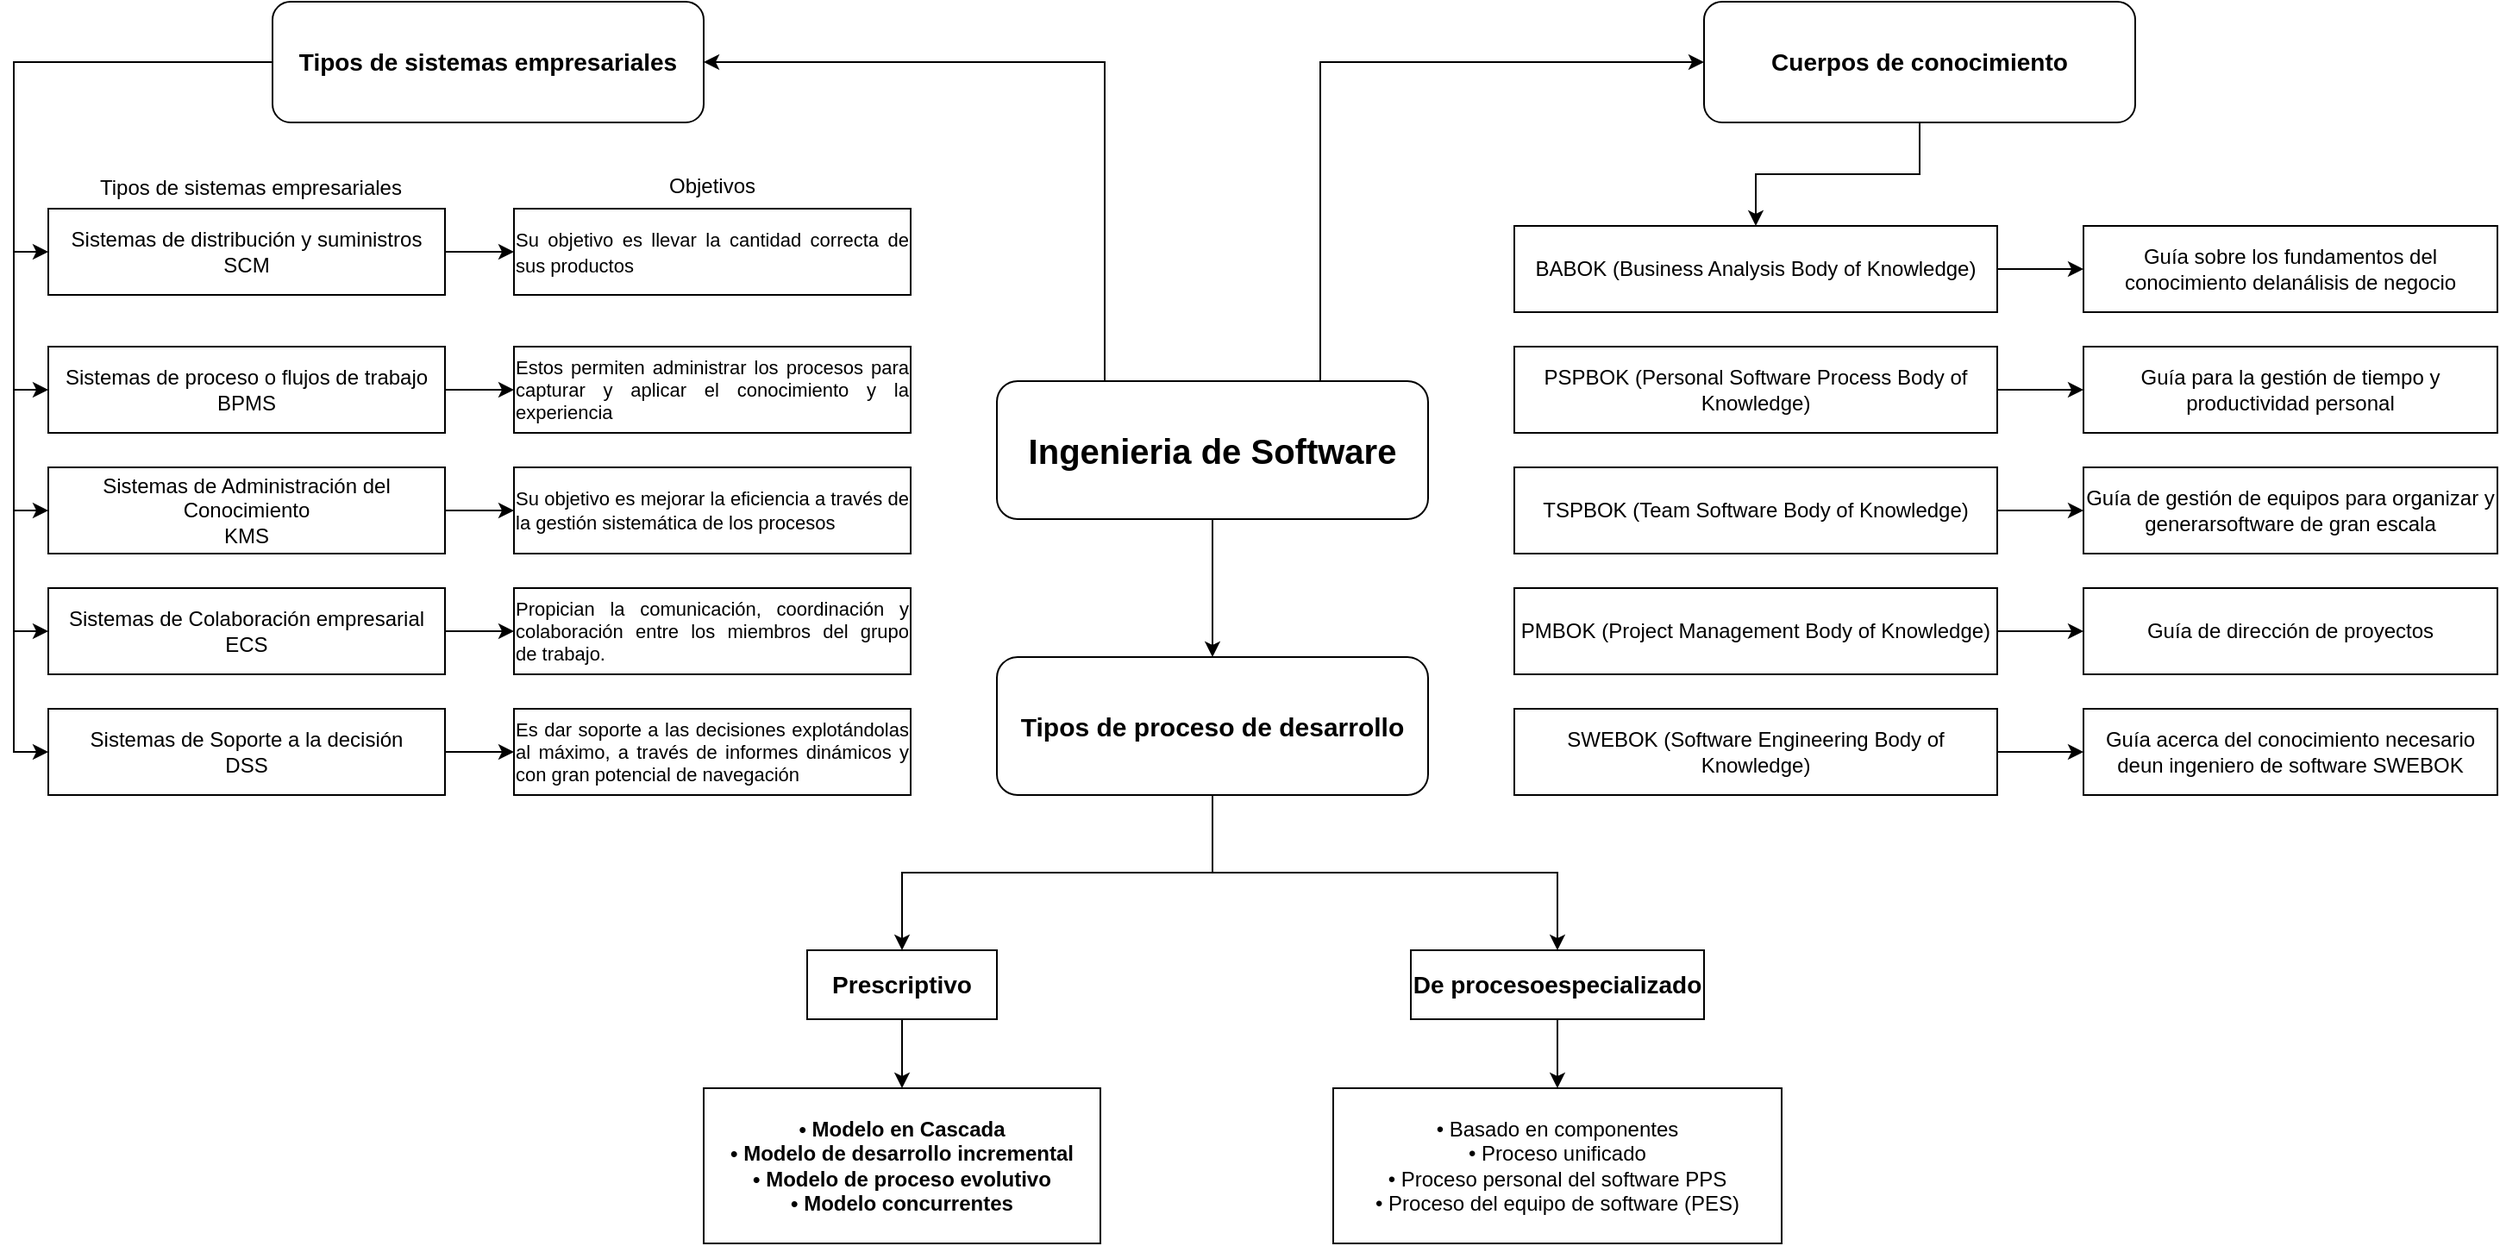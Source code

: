 <mxfile version="13.1.3">
    <diagram id="6hGFLwfOUW9BJ-s0fimq" name="Page-1">
        <mxGraphModel dx="1667" dy="490" grid="1" gridSize="10" guides="1" tooltips="1" connect="1" arrows="1" fold="1" page="1" pageScale="1" pageWidth="827" pageHeight="1169" math="0" shadow="0">
            <root>
                <mxCell id="0"/>
                <mxCell id="1" parent="0"/>
                <mxCell id="31" style="edgeStyle=orthogonalEdgeStyle;rounded=0;orthogonalLoop=1;jettySize=auto;html=1;exitX=0.25;exitY=0;exitDx=0;exitDy=0;entryX=1;entryY=0.5;entryDx=0;entryDy=0;" edge="1" parent="1" source="3" target="4">
                    <mxGeometry relative="1" as="geometry"/>
                </mxCell>
                <mxCell id="38" style="edgeStyle=orthogonalEdgeStyle;rounded=0;orthogonalLoop=1;jettySize=auto;html=1;exitX=0.75;exitY=0;exitDx=0;exitDy=0;entryX=0;entryY=0.5;entryDx=0;entryDy=0;" edge="1" parent="1" source="3" target="37">
                    <mxGeometry relative="1" as="geometry"/>
                </mxCell>
                <mxCell id="58" value="" style="edgeStyle=orthogonalEdgeStyle;rounded=0;orthogonalLoop=1;jettySize=auto;html=1;" edge="1" parent="1" source="3" target="57">
                    <mxGeometry relative="1" as="geometry"/>
                </mxCell>
                <mxCell id="3" value="&lt;b&gt;&lt;font style=&quot;font-size: 20px&quot;&gt;Ingenieria de Software&lt;/font&gt;&lt;/b&gt;" style="rounded=1;whiteSpace=wrap;html=1;" vertex="1" parent="1">
                    <mxGeometry x="320" y="250" width="250" height="80" as="geometry"/>
                </mxCell>
                <mxCell id="63" style="edgeStyle=orthogonalEdgeStyle;rounded=0;orthogonalLoop=1;jettySize=auto;html=1;exitX=0.5;exitY=1;exitDx=0;exitDy=0;entryX=0.5;entryY=0;entryDx=0;entryDy=0;" edge="1" parent="1" source="57" target="61">
                    <mxGeometry relative="1" as="geometry"/>
                </mxCell>
                <mxCell id="64" style="edgeStyle=orthogonalEdgeStyle;rounded=0;orthogonalLoop=1;jettySize=auto;html=1;exitX=0.5;exitY=1;exitDx=0;exitDy=0;entryX=0.5;entryY=0;entryDx=0;entryDy=0;" edge="1" parent="1" source="57" target="62">
                    <mxGeometry relative="1" as="geometry"/>
                </mxCell>
                <mxCell id="57" value="&lt;span style=&quot;font-size: 15px&quot;&gt;&lt;b&gt;Tipos de proceso de desarrollo&lt;/b&gt;&lt;/span&gt;" style="rounded=1;whiteSpace=wrap;html=1;" vertex="1" parent="1">
                    <mxGeometry x="320" y="410" width="250" height="80" as="geometry"/>
                </mxCell>
                <mxCell id="11" style="edgeStyle=orthogonalEdgeStyle;rounded=0;orthogonalLoop=1;jettySize=auto;html=1;exitX=0;exitY=0.5;exitDx=0;exitDy=0;entryX=0;entryY=0.5;entryDx=0;entryDy=0;" edge="1" parent="1" source="4" target="6">
                    <mxGeometry relative="1" as="geometry"/>
                </mxCell>
                <mxCell id="12" style="edgeStyle=orthogonalEdgeStyle;rounded=0;orthogonalLoop=1;jettySize=auto;html=1;exitX=0;exitY=0.5;exitDx=0;exitDy=0;entryX=0;entryY=0.5;entryDx=0;entryDy=0;" edge="1" parent="1" source="4" target="7">
                    <mxGeometry relative="1" as="geometry"/>
                </mxCell>
                <mxCell id="13" style="edgeStyle=orthogonalEdgeStyle;rounded=0;orthogonalLoop=1;jettySize=auto;html=1;exitX=0;exitY=0.5;exitDx=0;exitDy=0;entryX=0;entryY=0.5;entryDx=0;entryDy=0;" edge="1" parent="1" source="4" target="8">
                    <mxGeometry relative="1" as="geometry"/>
                </mxCell>
                <mxCell id="14" style="edgeStyle=orthogonalEdgeStyle;rounded=0;orthogonalLoop=1;jettySize=auto;html=1;exitX=0;exitY=0.5;exitDx=0;exitDy=0;entryX=0;entryY=0.5;entryDx=0;entryDy=0;" edge="1" parent="1" source="4" target="9">
                    <mxGeometry relative="1" as="geometry"/>
                </mxCell>
                <mxCell id="15" style="edgeStyle=orthogonalEdgeStyle;rounded=0;orthogonalLoop=1;jettySize=auto;html=1;exitX=0;exitY=0.5;exitDx=0;exitDy=0;entryX=0;entryY=0.5;entryDx=0;entryDy=0;" edge="1" parent="1" source="4" target="10">
                    <mxGeometry relative="1" as="geometry"/>
                </mxCell>
                <mxCell id="4" value="&lt;b&gt;&lt;font style=&quot;font-size: 14px&quot;&gt;Tipos de sistemas empresariales&lt;/font&gt;&lt;/b&gt;" style="rounded=1;whiteSpace=wrap;html=1;" vertex="1" parent="1">
                    <mxGeometry x="-100" y="30" width="250" height="70" as="geometry"/>
                </mxCell>
                <mxCell id="20" value="" style="edgeStyle=orthogonalEdgeStyle;rounded=0;orthogonalLoop=1;jettySize=auto;html=1;" edge="1" parent="1" source="6" target="19">
                    <mxGeometry relative="1" as="geometry"/>
                </mxCell>
                <mxCell id="6" value="&lt;div&gt;Sistemas de distribución y suministros&lt;/div&gt;&lt;div&gt;SCM&lt;/div&gt;" style="rounded=0;whiteSpace=wrap;html=1;" vertex="1" parent="1">
                    <mxGeometry x="-230" y="150" width="230" height="50" as="geometry"/>
                </mxCell>
                <mxCell id="19" value="&lt;div style=&quot;text-align: justify&quot;&gt;&lt;span&gt;&lt;font style=&quot;font-size: 11px&quot;&gt;Su objetivo es llevar la cantidad correcta de sus productos&lt;/font&gt;&lt;/span&gt;&lt;/div&gt;" style="rounded=0;whiteSpace=wrap;html=1;" vertex="1" parent="1">
                    <mxGeometry x="40" y="150" width="230" height="50" as="geometry"/>
                </mxCell>
                <mxCell id="22" value="" style="edgeStyle=orthogonalEdgeStyle;rounded=0;orthogonalLoop=1;jettySize=auto;html=1;" edge="1" parent="1" source="7" target="21">
                    <mxGeometry relative="1" as="geometry"/>
                </mxCell>
                <mxCell id="7" value="&lt;div&gt;Sistemas de proceso o flujos de trabajo&lt;/div&gt;&lt;div&gt;BPMS&lt;/div&gt;" style="rounded=0;whiteSpace=wrap;html=1;" vertex="1" parent="1">
                    <mxGeometry x="-230" y="230" width="230" height="50" as="geometry"/>
                </mxCell>
                <mxCell id="21" value="&lt;div style=&quot;text-align: justify ; font-size: 11px&quot;&gt;Estos permiten administrar los procesos para capturar y aplicar el&amp;nbsp;&lt;span&gt;conocimiento y la experiencia&lt;/span&gt;&lt;/div&gt;" style="rounded=0;whiteSpace=wrap;html=1;" vertex="1" parent="1">
                    <mxGeometry x="40" y="230" width="230" height="50" as="geometry"/>
                </mxCell>
                <mxCell id="24" value="" style="edgeStyle=orthogonalEdgeStyle;rounded=0;orthogonalLoop=1;jettySize=auto;html=1;" edge="1" parent="1" source="8" target="23">
                    <mxGeometry relative="1" as="geometry"/>
                </mxCell>
                <mxCell id="8" value="&lt;div&gt;Sistemas de Administración del Conocimiento&lt;/div&gt;&lt;div&gt;KMS&lt;/div&gt;" style="rounded=0;whiteSpace=wrap;html=1;" vertex="1" parent="1">
                    <mxGeometry x="-230" y="300" width="230" height="50" as="geometry"/>
                </mxCell>
                <mxCell id="23" value="&lt;div style=&quot;text-align: justify ; font-size: 11px&quot;&gt;Su objetivo es mejorar la eficiencia a través de la gestión&amp;nbsp;&lt;span&gt;sistemática de los procesos&lt;/span&gt;&lt;/div&gt;" style="rounded=0;whiteSpace=wrap;html=1;" vertex="1" parent="1">
                    <mxGeometry x="40" y="300" width="230" height="50" as="geometry"/>
                </mxCell>
                <mxCell id="26" value="" style="edgeStyle=orthogonalEdgeStyle;rounded=0;orthogonalLoop=1;jettySize=auto;html=1;" edge="1" parent="1" source="9" target="25">
                    <mxGeometry relative="1" as="geometry"/>
                </mxCell>
                <mxCell id="9" value="&lt;div&gt;&lt;div&gt;Sistemas de Colaboración empresarial&lt;/div&gt;&lt;div&gt;ECS&lt;/div&gt;&lt;/div&gt;" style="rounded=0;whiteSpace=wrap;html=1;" vertex="1" parent="1">
                    <mxGeometry x="-230" y="370" width="230" height="50" as="geometry"/>
                </mxCell>
                <mxCell id="25" value="&lt;div style=&quot;text-align: justify ; font-size: 11px&quot;&gt;Propician la comunicación,&amp;nbsp;&lt;span&gt;coordinación y colaboración entre los miembros del grupo de&amp;nbsp;&lt;/span&gt;&lt;span&gt;trabajo.&lt;/span&gt;&lt;/div&gt;" style="rounded=0;whiteSpace=wrap;html=1;" vertex="1" parent="1">
                    <mxGeometry x="40" y="370" width="230" height="50" as="geometry"/>
                </mxCell>
                <mxCell id="28" value="" style="edgeStyle=orthogonalEdgeStyle;rounded=0;orthogonalLoop=1;jettySize=auto;html=1;" edge="1" parent="1" source="10" target="27">
                    <mxGeometry relative="1" as="geometry"/>
                </mxCell>
                <mxCell id="10" value="&lt;div&gt;Sistemas de Soporte a la decisión&lt;/div&gt;&lt;div&gt;DSS&lt;/div&gt;" style="rounded=0;whiteSpace=wrap;html=1;" vertex="1" parent="1">
                    <mxGeometry x="-230" y="440" width="230" height="50" as="geometry"/>
                </mxCell>
                <mxCell id="27" value="&lt;div style=&quot;text-align: justify ; font-size: 11px&quot;&gt;Es dar soporte a las decisiones explotándolas al&amp;nbsp;&lt;span&gt;máximo, a través de informes dinámicos y con gran potencial de&amp;nbsp;&lt;/span&gt;&lt;span&gt;navegación&lt;/span&gt;&lt;/div&gt;" style="rounded=0;whiteSpace=wrap;html=1;" vertex="1" parent="1">
                    <mxGeometry x="40" y="440" width="230" height="50" as="geometry"/>
                </mxCell>
                <mxCell id="34" value="Objetivos" style="text;html=1;strokeColor=none;fillColor=none;align=center;verticalAlign=middle;whiteSpace=wrap;rounded=0;" vertex="1" parent="1">
                    <mxGeometry x="135" y="127" width="40" height="20" as="geometry"/>
                </mxCell>
                <mxCell id="35" value="Tipos de sistemas empresariales" style="text;whiteSpace=wrap;html=1;" vertex="1" parent="1">
                    <mxGeometry x="-202" y="124" width="200" height="30" as="geometry"/>
                </mxCell>
                <mxCell id="56" style="edgeStyle=orthogonalEdgeStyle;rounded=0;orthogonalLoop=1;jettySize=auto;html=1;exitX=0.5;exitY=1;exitDx=0;exitDy=0;entryX=0.5;entryY=0;entryDx=0;entryDy=0;" edge="1" parent="1" source="37" target="39">
                    <mxGeometry relative="1" as="geometry"/>
                </mxCell>
                <mxCell id="37" value="&lt;b&gt;&lt;font style=&quot;font-size: 14px&quot;&gt;Cuerpos de conocimiento&lt;/font&gt;&lt;/b&gt;" style="rounded=1;whiteSpace=wrap;html=1;" vertex="1" parent="1">
                    <mxGeometry x="730" y="30" width="250" height="70" as="geometry"/>
                </mxCell>
                <mxCell id="46" value="" style="edgeStyle=orthogonalEdgeStyle;rounded=0;orthogonalLoop=1;jettySize=auto;html=1;" edge="1" parent="1" source="39" target="45">
                    <mxGeometry relative="1" as="geometry"/>
                </mxCell>
                <mxCell id="39" value="BABOK (Business Analysis Body of Knowledge)" style="rounded=0;whiteSpace=wrap;html=1;" vertex="1" parent="1">
                    <mxGeometry x="620" y="160" width="280" height="50" as="geometry"/>
                </mxCell>
                <mxCell id="45" value="Guía sobre los fundamentos del conocimiento delanálisis de negocio" style="rounded=0;whiteSpace=wrap;html=1;" vertex="1" parent="1">
                    <mxGeometry x="950" y="160" width="240" height="50" as="geometry"/>
                </mxCell>
                <mxCell id="48" value="" style="edgeStyle=orthogonalEdgeStyle;rounded=0;orthogonalLoop=1;jettySize=auto;html=1;" edge="1" parent="1" source="40" target="47">
                    <mxGeometry relative="1" as="geometry"/>
                </mxCell>
                <mxCell id="40" value="&lt;div&gt;PSPBOK (Personal Software Process Body of Knowledge)&lt;br&gt;&lt;/div&gt;" style="rounded=0;whiteSpace=wrap;html=1;" vertex="1" parent="1">
                    <mxGeometry x="620" y="230" width="280" height="50" as="geometry"/>
                </mxCell>
                <mxCell id="47" value="Guía para la gestión de tiempo y productividad personal" style="rounded=0;whiteSpace=wrap;html=1;" vertex="1" parent="1">
                    <mxGeometry x="950" y="230" width="240" height="50" as="geometry"/>
                </mxCell>
                <mxCell id="50" value="" style="edgeStyle=orthogonalEdgeStyle;rounded=0;orthogonalLoop=1;jettySize=auto;html=1;" edge="1" parent="1" source="41" target="49">
                    <mxGeometry relative="1" as="geometry"/>
                </mxCell>
                <mxCell id="41" value="&lt;div&gt;TSPBOK (Team Software Body of Knowledge)&lt;br&gt;&lt;/div&gt;" style="rounded=0;whiteSpace=wrap;html=1;" vertex="1" parent="1">
                    <mxGeometry x="620" y="300" width="280" height="50" as="geometry"/>
                </mxCell>
                <mxCell id="49" value="Guía de gestión de equipos para organizar y generarsoftware de gran escala" style="rounded=0;whiteSpace=wrap;html=1;" vertex="1" parent="1">
                    <mxGeometry x="950" y="300" width="240" height="50" as="geometry"/>
                </mxCell>
                <mxCell id="52" value="" style="edgeStyle=orthogonalEdgeStyle;rounded=0;orthogonalLoop=1;jettySize=auto;html=1;" edge="1" parent="1" source="42" target="51">
                    <mxGeometry relative="1" as="geometry"/>
                </mxCell>
                <mxCell id="42" value="PMBOK (Project Management Body of Knowledge)" style="rounded=0;whiteSpace=wrap;html=1;" vertex="1" parent="1">
                    <mxGeometry x="620" y="370" width="280" height="50" as="geometry"/>
                </mxCell>
                <mxCell id="51" value="Guía de dirección de proyectos" style="rounded=0;whiteSpace=wrap;html=1;" vertex="1" parent="1">
                    <mxGeometry x="950" y="370" width="240" height="50" as="geometry"/>
                </mxCell>
                <mxCell id="54" value="" style="edgeStyle=orthogonalEdgeStyle;rounded=0;orthogonalLoop=1;jettySize=auto;html=1;" edge="1" parent="1" source="43" target="53">
                    <mxGeometry relative="1" as="geometry"/>
                </mxCell>
                <mxCell id="43" value="SWEBOK (Software Engineering Body of Knowledge)" style="rounded=0;whiteSpace=wrap;html=1;" vertex="1" parent="1">
                    <mxGeometry x="620" y="440" width="280" height="50" as="geometry"/>
                </mxCell>
                <mxCell id="53" value="Guía acerca del conocimiento necesario deun ingeniero de software SWEBOK" style="rounded=0;whiteSpace=wrap;html=1;" vertex="1" parent="1">
                    <mxGeometry x="950" y="440" width="240" height="50" as="geometry"/>
                </mxCell>
                <mxCell id="67" value="" style="edgeStyle=orthogonalEdgeStyle;rounded=0;orthogonalLoop=1;jettySize=auto;html=1;" edge="1" parent="1" source="61" target="66">
                    <mxGeometry relative="1" as="geometry"/>
                </mxCell>
                <mxCell id="61" value="&lt;font size=&quot;1&quot;&gt;&lt;b style=&quot;font-size: 14px&quot;&gt;Prescriptivo&lt;/b&gt;&lt;/font&gt;" style="rounded=0;whiteSpace=wrap;html=1;strokeWidth=1;" vertex="1" parent="1">
                    <mxGeometry x="210" y="580" width="110" height="40" as="geometry"/>
                </mxCell>
                <mxCell id="66" value="&lt;b&gt;•&amp;nbsp;&lt;/b&gt;&lt;b&gt;Modelo en Cascada&lt;br&gt;&lt;/b&gt;&lt;div&gt;&lt;b&gt;• Modelo de desarrollo incremental&lt;/b&gt;&lt;/div&gt;&lt;div&gt;&lt;b&gt;• Modelo de proceso evolutivo&lt;/b&gt;&lt;/div&gt;&lt;div&gt;&lt;b&gt;• Modelo concurrentes&lt;/b&gt;&lt;/div&gt;" style="rounded=0;whiteSpace=wrap;html=1;strokeWidth=1;" vertex="1" parent="1">
                    <mxGeometry x="150" y="660" width="230" height="90" as="geometry"/>
                </mxCell>
                <mxCell id="69" value="" style="edgeStyle=orthogonalEdgeStyle;rounded=0;orthogonalLoop=1;jettySize=auto;html=1;" edge="1" parent="1" source="62" target="68">
                    <mxGeometry relative="1" as="geometry"/>
                </mxCell>
                <mxCell id="62" value="&lt;font style=&quot;font-size: 14px&quot;&gt;&lt;b&gt;De procesoespecializado&lt;/b&gt;&lt;/font&gt;" style="rounded=0;whiteSpace=wrap;html=1;strokeWidth=1;" vertex="1" parent="1">
                    <mxGeometry x="560" y="580" width="170" height="40" as="geometry"/>
                </mxCell>
                <mxCell id="68" value="•&amp;nbsp;&lt;span&gt;Basado en componentes&lt;/span&gt;&lt;br&gt;&lt;div&gt;• Proceso unificado&lt;/div&gt;&lt;div&gt;• Proceso personal del software PPS&lt;/div&gt;&lt;div&gt;• Proceso del equipo de software (PES)&lt;/div&gt;" style="rounded=0;whiteSpace=wrap;html=1;strokeWidth=1;" vertex="1" parent="1">
                    <mxGeometry x="515" y="660" width="260" height="90" as="geometry"/>
                </mxCell>
            </root>
        </mxGraphModel>
    </diagram>
</mxfile>